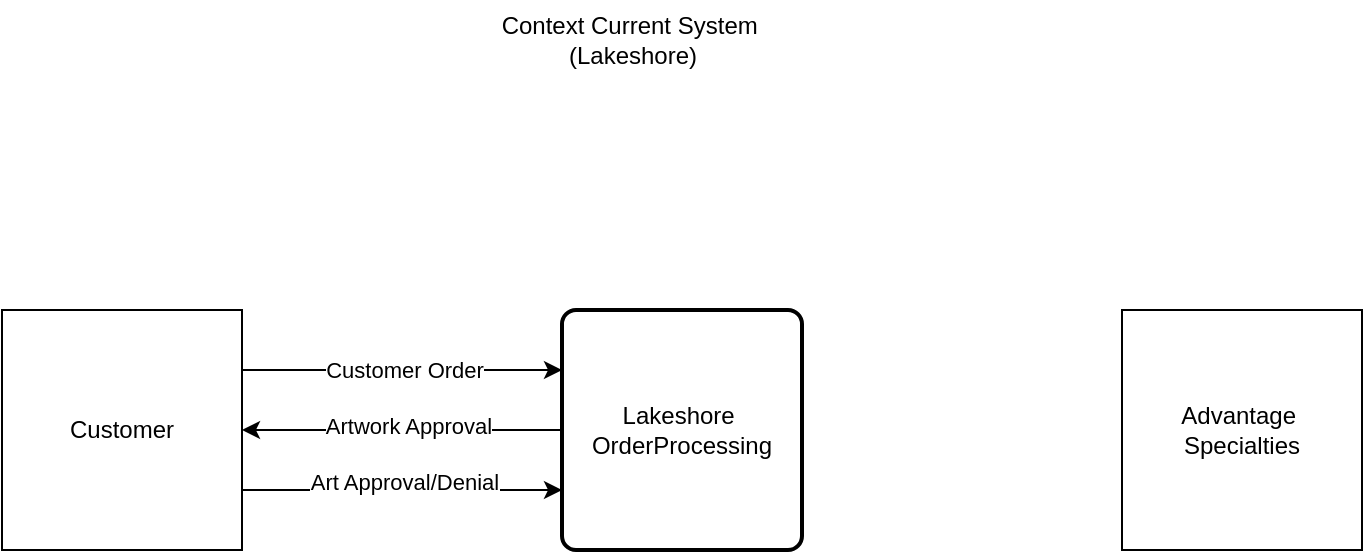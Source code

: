 <mxfile version="24.0.1" type="github">
  <diagram name="Page-1" id="ntdhMumOz50RIHo8f7c1">
    <mxGraphModel dx="979" dy="811" grid="1" gridSize="10" guides="1" tooltips="1" connect="1" arrows="1" fold="1" page="1" pageScale="1" pageWidth="850" pageHeight="1400" math="0" shadow="0">
      <root>
        <mxCell id="0" />
        <mxCell id="1" parent="0" />
        <mxCell id="DIaVqEg2Kyk234NQ28uX-6" style="edgeStyle=orthogonalEdgeStyle;rounded=0;orthogonalLoop=1;jettySize=auto;html=1;exitX=1;exitY=0.25;exitDx=0;exitDy=0;entryX=0;entryY=0.25;entryDx=0;entryDy=0;" edge="1" parent="1" source="DIaVqEg2Kyk234NQ28uX-1" target="DIaVqEg2Kyk234NQ28uX-2">
          <mxGeometry relative="1" as="geometry" />
        </mxCell>
        <mxCell id="DIaVqEg2Kyk234NQ28uX-7" value="Customer Order" style="edgeLabel;html=1;align=center;verticalAlign=middle;resizable=0;points=[];" vertex="1" connectable="0" parent="DIaVqEg2Kyk234NQ28uX-6">
          <mxGeometry x="0.013" relative="1" as="geometry">
            <mxPoint as="offset" />
          </mxGeometry>
        </mxCell>
        <mxCell id="DIaVqEg2Kyk234NQ28uX-10" style="edgeStyle=orthogonalEdgeStyle;rounded=0;orthogonalLoop=1;jettySize=auto;html=1;exitX=1;exitY=0.75;exitDx=0;exitDy=0;entryX=0;entryY=0.75;entryDx=0;entryDy=0;" edge="1" parent="1" source="DIaVqEg2Kyk234NQ28uX-1" target="DIaVqEg2Kyk234NQ28uX-2">
          <mxGeometry relative="1" as="geometry" />
        </mxCell>
        <mxCell id="DIaVqEg2Kyk234NQ28uX-12" value="Art Approval/Denial" style="edgeLabel;html=1;align=center;verticalAlign=middle;resizable=0;points=[];" vertex="1" connectable="0" parent="DIaVqEg2Kyk234NQ28uX-10">
          <mxGeometry x="0.013" y="4" relative="1" as="geometry">
            <mxPoint as="offset" />
          </mxGeometry>
        </mxCell>
        <mxCell id="DIaVqEg2Kyk234NQ28uX-1" value="Customer" style="whiteSpace=wrap;html=1;aspect=fixed;" vertex="1" parent="1">
          <mxGeometry x="110" y="180" width="120" height="120" as="geometry" />
        </mxCell>
        <mxCell id="DIaVqEg2Kyk234NQ28uX-8" style="edgeStyle=orthogonalEdgeStyle;rounded=0;orthogonalLoop=1;jettySize=auto;html=1;exitX=0;exitY=0.5;exitDx=0;exitDy=0;entryX=1;entryY=0.5;entryDx=0;entryDy=0;" edge="1" parent="1" source="DIaVqEg2Kyk234NQ28uX-2" target="DIaVqEg2Kyk234NQ28uX-1">
          <mxGeometry relative="1" as="geometry" />
        </mxCell>
        <mxCell id="DIaVqEg2Kyk234NQ28uX-9" value="Artwork Approval" style="edgeLabel;html=1;align=center;verticalAlign=middle;resizable=0;points=[];" vertex="1" connectable="0" parent="DIaVqEg2Kyk234NQ28uX-8">
          <mxGeometry x="-0.03" y="-2" relative="1" as="geometry">
            <mxPoint as="offset" />
          </mxGeometry>
        </mxCell>
        <mxCell id="DIaVqEg2Kyk234NQ28uX-2" value="Lakeshore&amp;nbsp;&lt;div&gt;OrderProcessing&lt;/div&gt;" style="rounded=1;whiteSpace=wrap;html=1;absoluteArcSize=1;arcSize=14;strokeWidth=2;" vertex="1" parent="1">
          <mxGeometry x="390" y="180" width="120" height="120" as="geometry" />
        </mxCell>
        <mxCell id="DIaVqEg2Kyk234NQ28uX-3" value="Advantage&amp;nbsp;&lt;div&gt;Specialties&lt;/div&gt;" style="whiteSpace=wrap;html=1;aspect=fixed;" vertex="1" parent="1">
          <mxGeometry x="670" y="180" width="120" height="120" as="geometry" />
        </mxCell>
        <mxCell id="DIaVqEg2Kyk234NQ28uX-4" value="Context Current System&amp;nbsp;&lt;div&gt;(Lakeshore)&lt;/div&gt;" style="text;html=1;align=center;verticalAlign=middle;resizable=0;points=[];autosize=1;strokeColor=none;fillColor=none;" vertex="1" parent="1">
          <mxGeometry x="350" y="25" width="150" height="40" as="geometry" />
        </mxCell>
      </root>
    </mxGraphModel>
  </diagram>
</mxfile>
